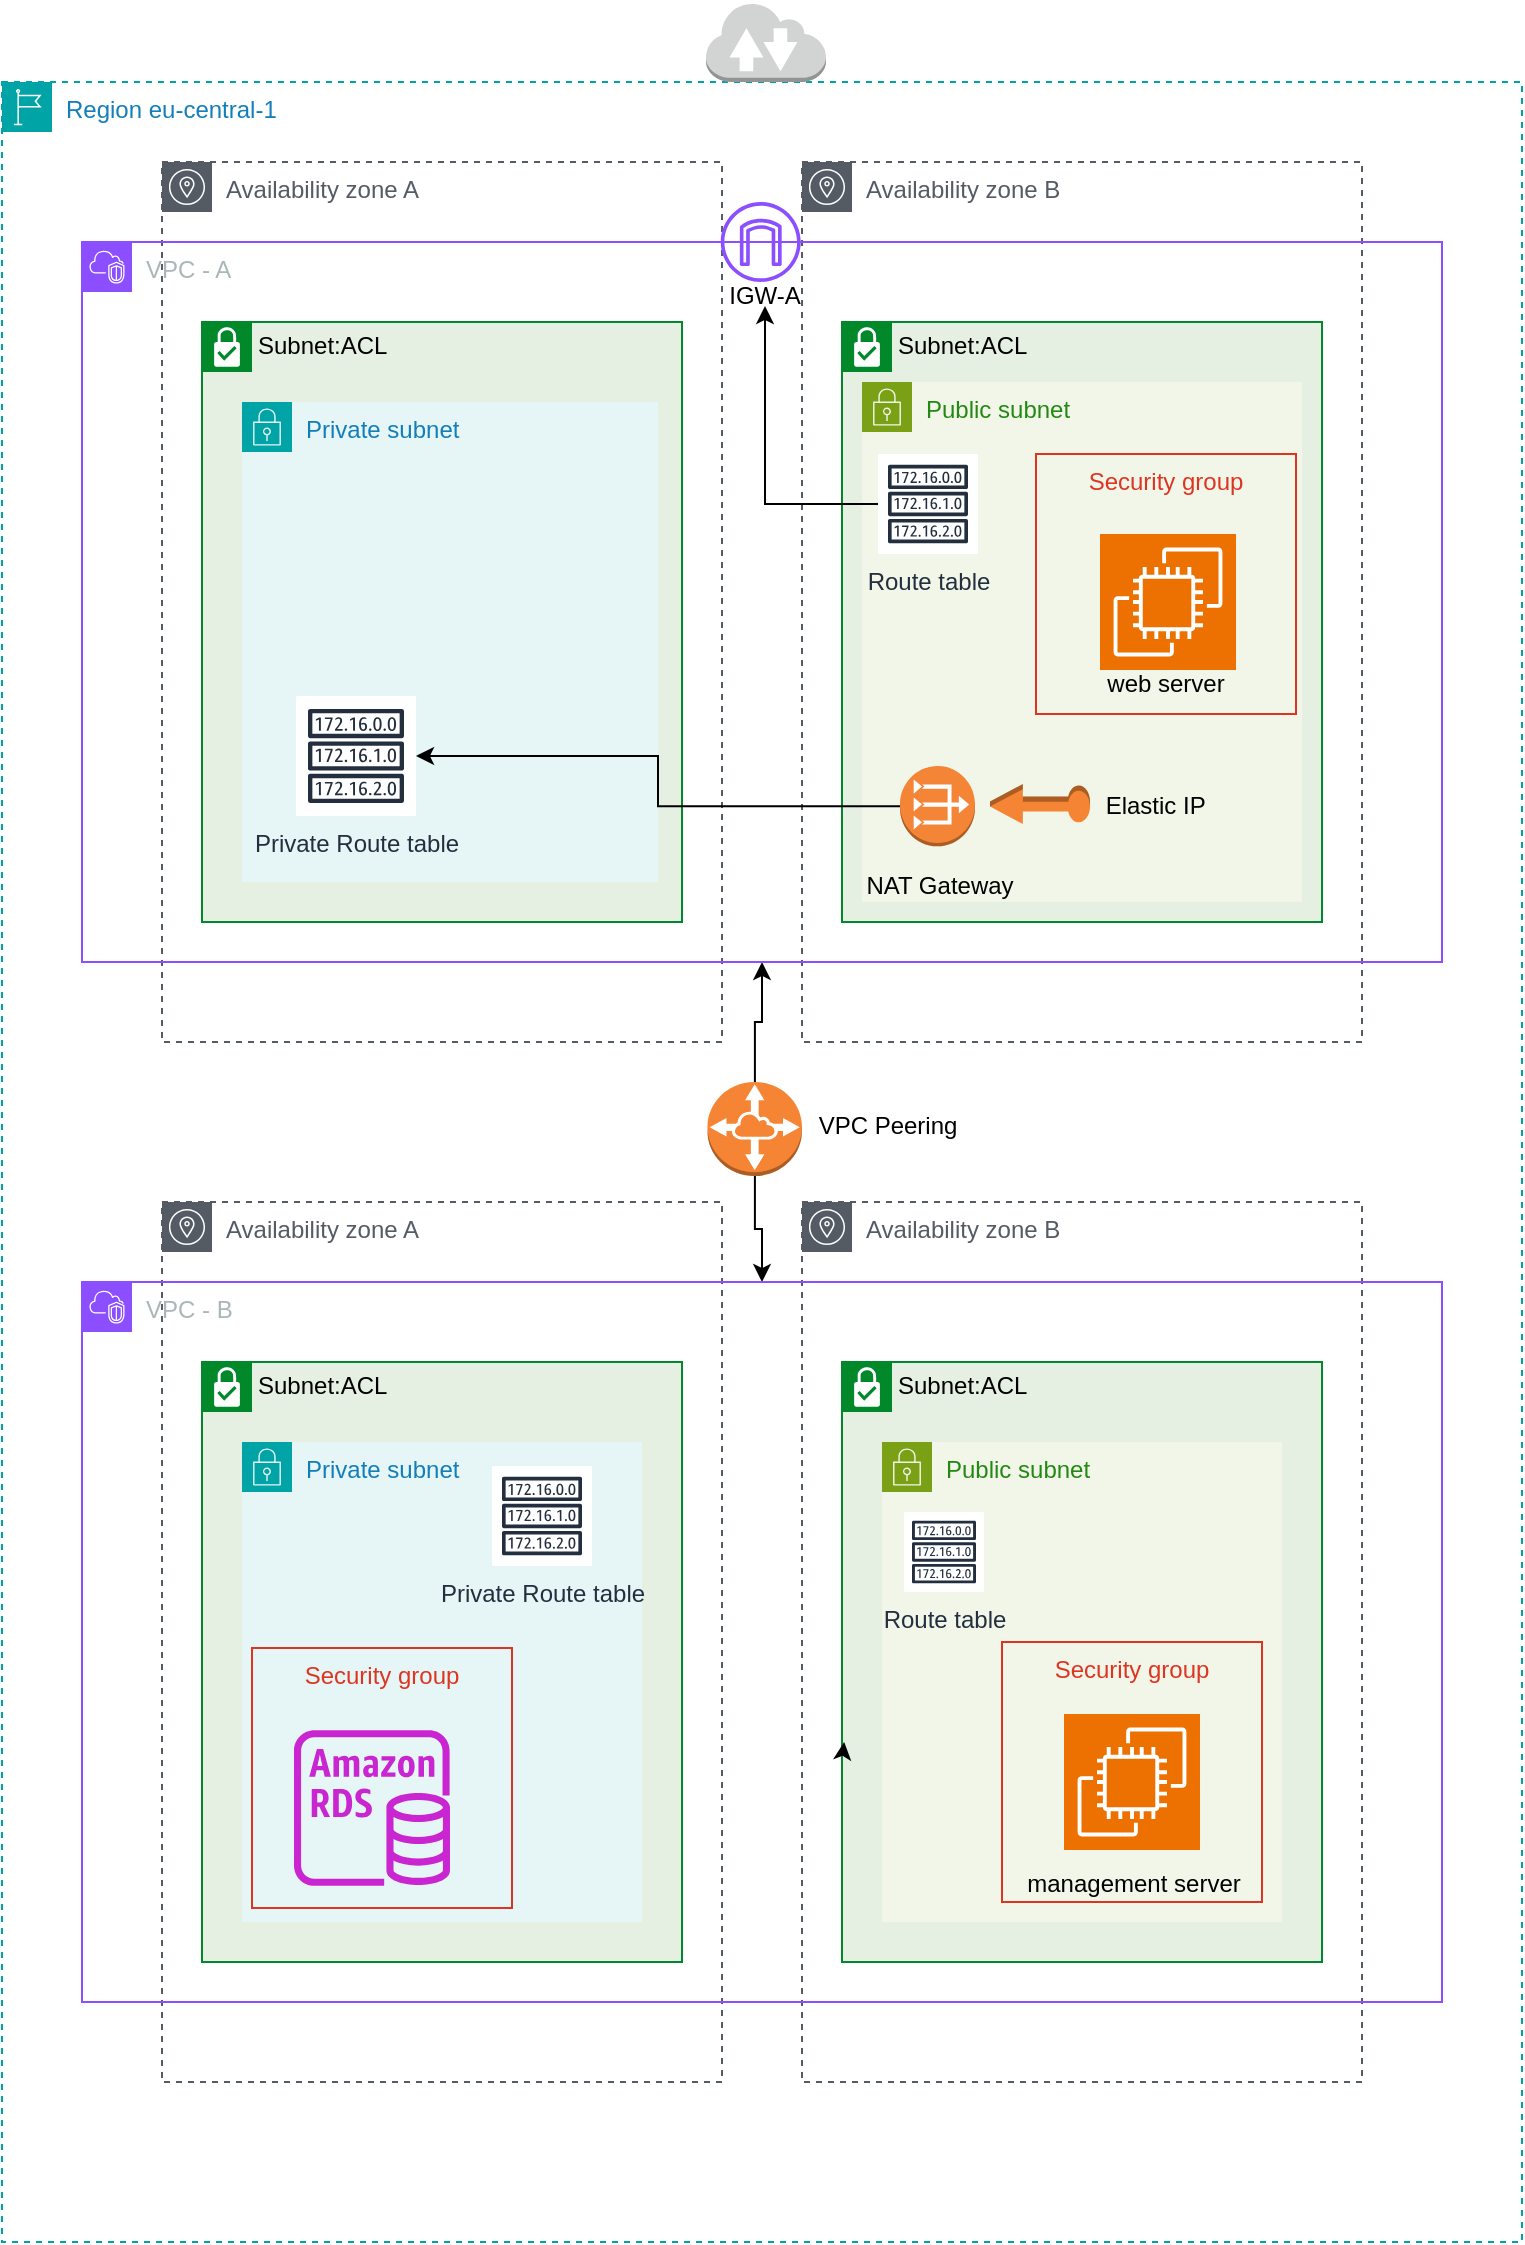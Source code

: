 <mxfile version="22.1.21" type="github">
  <diagram name="Page-1" id="b6D4jz3HzjE1hiPzRdWD">
    <mxGraphModel dx="1872" dy="935" grid="1" gridSize="10" guides="1" tooltips="1" connect="1" arrows="1" fold="1" page="1" pageScale="1" pageWidth="827" pageHeight="1169" math="0" shadow="0">
      <root>
        <mxCell id="0" />
        <mxCell id="1" parent="0" />
        <mxCell id="S3IekiKiwkdov-VBDk4H-1" value="Region eu-central-1" style="points=[[0,0],[0.25,0],[0.5,0],[0.75,0],[1,0],[1,0.25],[1,0.5],[1,0.75],[1,1],[0.75,1],[0.5,1],[0.25,1],[0,1],[0,0.75],[0,0.5],[0,0.25]];outlineConnect=0;gradientColor=none;html=1;whiteSpace=wrap;fontSize=12;fontStyle=0;container=1;pointerEvents=0;collapsible=0;recursiveResize=0;shape=mxgraph.aws4.group;grIcon=mxgraph.aws4.group_region;strokeColor=#00A4A6;fillColor=none;verticalAlign=top;align=left;spacingLeft=30;fontColor=#147EBA;dashed=1;" parent="1" vertex="1">
          <mxGeometry x="40" y="40" width="760" height="1080" as="geometry" />
        </mxCell>
        <mxCell id="S3IekiKiwkdov-VBDk4H-2" value="Availability zone A" style="sketch=0;outlineConnect=0;gradientColor=none;html=1;whiteSpace=wrap;fontSize=12;fontStyle=0;shape=mxgraph.aws4.group;grIcon=mxgraph.aws4.group_availability_zone;strokeColor=#545B64;fillColor=none;verticalAlign=top;align=left;spacingLeft=30;fontColor=#545B64;dashed=1;" parent="S3IekiKiwkdov-VBDk4H-1" vertex="1">
          <mxGeometry x="80" y="40" width="280" height="440" as="geometry" />
        </mxCell>
        <mxCell id="S3IekiKiwkdov-VBDk4H-3" value="Availability zone A" style="sketch=0;outlineConnect=0;gradientColor=none;html=1;whiteSpace=wrap;fontSize=12;fontStyle=0;shape=mxgraph.aws4.group;grIcon=mxgraph.aws4.group_availability_zone;strokeColor=#545B64;fillColor=none;verticalAlign=top;align=left;spacingLeft=30;fontColor=#545B64;dashed=1;" parent="S3IekiKiwkdov-VBDk4H-1" vertex="1">
          <mxGeometry x="80" y="560" width="280" height="440" as="geometry" />
        </mxCell>
        <mxCell id="S3IekiKiwkdov-VBDk4H-4" value="Availability zone B" style="sketch=0;outlineConnect=0;gradientColor=none;html=1;whiteSpace=wrap;fontSize=12;fontStyle=0;shape=mxgraph.aws4.group;grIcon=mxgraph.aws4.group_availability_zone;strokeColor=#545B64;fillColor=none;verticalAlign=top;align=left;spacingLeft=30;fontColor=#545B64;dashed=1;" parent="S3IekiKiwkdov-VBDk4H-1" vertex="1">
          <mxGeometry x="400" y="560" width="280" height="440" as="geometry" />
        </mxCell>
        <mxCell id="S3IekiKiwkdov-VBDk4H-5" value="Availability zone B" style="sketch=0;outlineConnect=0;gradientColor=none;html=1;whiteSpace=wrap;fontSize=12;fontStyle=0;shape=mxgraph.aws4.group;grIcon=mxgraph.aws4.group_availability_zone;strokeColor=#545B64;fillColor=none;verticalAlign=top;align=left;spacingLeft=30;fontColor=#545B64;dashed=1;" parent="S3IekiKiwkdov-VBDk4H-1" vertex="1">
          <mxGeometry x="400" y="40" width="280" height="440" as="geometry" />
        </mxCell>
        <mxCell id="S3IekiKiwkdov-VBDk4H-60" style="edgeStyle=orthogonalEdgeStyle;rounded=0;orthogonalLoop=1;jettySize=auto;html=1;entryX=0.5;entryY=1;entryDx=0;entryDy=0;" parent="S3IekiKiwkdov-VBDk4H-1" source="S3IekiKiwkdov-VBDk4H-6" target="S3IekiKiwkdov-VBDk4H-9" edge="1">
          <mxGeometry relative="1" as="geometry" />
        </mxCell>
        <mxCell id="S3IekiKiwkdov-VBDk4H-62" style="edgeStyle=orthogonalEdgeStyle;rounded=0;orthogonalLoop=1;jettySize=auto;html=1;entryX=0.5;entryY=0;entryDx=0;entryDy=0;" parent="S3IekiKiwkdov-VBDk4H-1" source="S3IekiKiwkdov-VBDk4H-6" target="S3IekiKiwkdov-VBDk4H-10" edge="1">
          <mxGeometry relative="1" as="geometry" />
        </mxCell>
        <mxCell id="S3IekiKiwkdov-VBDk4H-6" value="" style="outlineConnect=0;dashed=0;verticalLabelPosition=bottom;verticalAlign=top;align=center;html=1;shape=mxgraph.aws3.vpc_peering;fillColor=#F58534;gradientColor=none;" parent="S3IekiKiwkdov-VBDk4H-1" vertex="1">
          <mxGeometry x="352.75" y="500" width="47.25" height="47" as="geometry" />
        </mxCell>
        <mxCell id="S3IekiKiwkdov-VBDk4H-9" value="VPC - A" style="points=[[0,0],[0.25,0],[0.5,0],[0.75,0],[1,0],[1,0.25],[1,0.5],[1,0.75],[1,1],[0.75,1],[0.5,1],[0.25,1],[0,1],[0,0.75],[0,0.5],[0,0.25]];outlineConnect=0;gradientColor=none;html=1;whiteSpace=wrap;fontSize=12;fontStyle=0;container=1;pointerEvents=0;collapsible=0;recursiveResize=0;shape=mxgraph.aws4.group;grIcon=mxgraph.aws4.group_vpc2;strokeColor=#8C4FFF;fillColor=none;verticalAlign=top;align=left;spacingLeft=30;fontColor=#AAB7B8;dashed=0;" parent="S3IekiKiwkdov-VBDk4H-1" vertex="1">
          <mxGeometry x="40" y="80" width="680" height="360" as="geometry" />
        </mxCell>
        <mxCell id="S3IekiKiwkdov-VBDk4H-67" value="IGW-A" style="text;html=1;strokeColor=none;fillColor=none;align=center;verticalAlign=middle;whiteSpace=wrap;rounded=0;" parent="S3IekiKiwkdov-VBDk4H-9" vertex="1">
          <mxGeometry x="306" y="22" width="71" height="10" as="geometry" />
        </mxCell>
        <mxCell id="vmjukGU0U_6vCmmB2KWr-9" value="" style="sketch=0;outlineConnect=0;fontColor=#232F3E;gradientColor=none;fillColor=#8C4FFF;strokeColor=none;dashed=0;verticalLabelPosition=bottom;verticalAlign=top;align=center;html=1;fontSize=12;fontStyle=0;aspect=fixed;pointerEvents=1;shape=mxgraph.aws4.internet_gateway;" parent="S3IekiKiwkdov-VBDk4H-9" vertex="1">
          <mxGeometry x="319.38" y="-20" width="40" height="40" as="geometry" />
        </mxCell>
        <mxCell id="S3IekiKiwkdov-VBDk4H-10" value="VPC - B" style="points=[[0,0],[0.25,0],[0.5,0],[0.75,0],[1,0],[1,0.25],[1,0.5],[1,0.75],[1,1],[0.75,1],[0.5,1],[0.25,1],[0,1],[0,0.75],[0,0.5],[0,0.25]];outlineConnect=0;gradientColor=none;html=1;whiteSpace=wrap;fontSize=12;fontStyle=0;container=1;pointerEvents=0;collapsible=0;recursiveResize=0;shape=mxgraph.aws4.group;grIcon=mxgraph.aws4.group_vpc2;strokeColor=#8C4FFF;fillColor=none;verticalAlign=top;align=left;spacingLeft=30;fontColor=#AAB7B8;dashed=0;" parent="S3IekiKiwkdov-VBDk4H-1" vertex="1">
          <mxGeometry x="40" y="600" width="680" height="360" as="geometry" />
        </mxCell>
        <mxCell id="S3IekiKiwkdov-VBDk4H-11" value="Subnet:ACL" style="shape=mxgraph.ibm.box;prType=subnet;fontStyle=0;verticalAlign=top;align=left;spacingLeft=32;spacingTop=4;fillColor=#E6F0E2;rounded=0;whiteSpace=wrap;html=1;strokeColor=#00882B;strokeWidth=1;dashed=0;container=1;spacing=-4;collapsible=0;expand=0;recursiveResize=0;" parent="S3IekiKiwkdov-VBDk4H-10" vertex="1">
          <mxGeometry x="60" y="40" width="240" height="300" as="geometry" />
        </mxCell>
        <mxCell id="S3IekiKiwkdov-VBDk4H-19" value="Private subnet" style="points=[[0,0],[0.25,0],[0.5,0],[0.75,0],[1,0],[1,0.25],[1,0.5],[1,0.75],[1,1],[0.75,1],[0.5,1],[0.25,1],[0,1],[0,0.75],[0,0.5],[0,0.25]];outlineConnect=0;gradientColor=none;html=1;whiteSpace=wrap;fontSize=12;fontStyle=0;container=1;pointerEvents=0;collapsible=0;recursiveResize=0;shape=mxgraph.aws4.group;grIcon=mxgraph.aws4.group_security_group;grStroke=0;strokeColor=#00A4A6;fillColor=#E6F6F7;verticalAlign=top;align=left;spacingLeft=30;fontColor=#147EBA;dashed=0;" parent="S3IekiKiwkdov-VBDk4H-11" vertex="1">
          <mxGeometry x="20" y="40" width="200" height="240" as="geometry" />
        </mxCell>
        <mxCell id="S3IekiKiwkdov-VBDk4H-21" value="Security group" style="fillColor=none;strokeColor=#DD3522;verticalAlign=top;fontStyle=0;fontColor=#DD3522;whiteSpace=wrap;html=1;" parent="S3IekiKiwkdov-VBDk4H-19" vertex="1">
          <mxGeometry x="5" y="103" width="130" height="130" as="geometry" />
        </mxCell>
        <mxCell id="S3IekiKiwkdov-VBDk4H-20" value="" style="sketch=0;outlineConnect=0;fontColor=#232F3E;gradientColor=none;fillColor=#C925D1;strokeColor=none;dashed=0;verticalLabelPosition=bottom;verticalAlign=top;align=center;html=1;fontSize=12;fontStyle=0;aspect=fixed;pointerEvents=1;shape=mxgraph.aws4.rds_instance;" parent="S3IekiKiwkdov-VBDk4H-11" vertex="1">
          <mxGeometry x="46" y="184" width="78" height="78" as="geometry" />
        </mxCell>
        <mxCell id="S3IekiKiwkdov-VBDk4H-59" value="Private Route table" style="sketch=0;outlineConnect=0;fontColor=#232F3E;gradientColor=none;strokeColor=#232F3E;fillColor=#ffffff;dashed=0;verticalLabelPosition=bottom;verticalAlign=top;align=center;html=1;fontSize=12;fontStyle=0;aspect=fixed;shape=mxgraph.aws4.resourceIcon;resIcon=mxgraph.aws4.route_table;" parent="S3IekiKiwkdov-VBDk4H-11" vertex="1">
          <mxGeometry x="145" y="52" width="50" height="50" as="geometry" />
        </mxCell>
        <mxCell id="S3IekiKiwkdov-VBDk4H-13" value="Subnet:ACL" style="shape=mxgraph.ibm.box;prType=subnet;fontStyle=0;verticalAlign=top;align=left;spacingLeft=32;spacingTop=4;fillColor=#E6F0E2;rounded=0;whiteSpace=wrap;html=1;strokeColor=#00882B;strokeWidth=1;dashed=0;container=1;spacing=-4;collapsible=0;expand=0;recursiveResize=0;" parent="S3IekiKiwkdov-VBDk4H-1" vertex="1">
          <mxGeometry x="100" y="120" width="240" height="300" as="geometry" />
        </mxCell>
        <mxCell id="S3IekiKiwkdov-VBDk4H-15" value="Private subnet" style="points=[[0,0],[0.25,0],[0.5,0],[0.75,0],[1,0],[1,0.25],[1,0.5],[1,0.75],[1,1],[0.75,1],[0.5,1],[0.25,1],[0,1],[0,0.75],[0,0.5],[0,0.25]];outlineConnect=0;gradientColor=none;html=1;whiteSpace=wrap;fontSize=12;fontStyle=0;container=1;pointerEvents=0;collapsible=0;recursiveResize=0;shape=mxgraph.aws4.group;grIcon=mxgraph.aws4.group_security_group;grStroke=0;strokeColor=#00A4A6;fillColor=#E6F6F7;verticalAlign=top;align=left;spacingLeft=30;fontColor=#147EBA;dashed=0;" parent="S3IekiKiwkdov-VBDk4H-13" vertex="1">
          <mxGeometry x="20" y="40" width="208" height="240" as="geometry" />
        </mxCell>
        <mxCell id="S3IekiKiwkdov-VBDk4H-55" value="Private Route table" style="sketch=0;outlineConnect=0;fontColor=#232F3E;gradientColor=none;strokeColor=#232F3E;fillColor=#ffffff;dashed=0;verticalLabelPosition=bottom;verticalAlign=top;align=center;html=1;fontSize=12;fontStyle=0;aspect=fixed;shape=mxgraph.aws4.resourceIcon;resIcon=mxgraph.aws4.route_table;" parent="S3IekiKiwkdov-VBDk4H-13" vertex="1">
          <mxGeometry x="47" y="187" width="60" height="60" as="geometry" />
        </mxCell>
        <mxCell id="S3IekiKiwkdov-VBDk4H-14" value="Subnet:ACL" style="shape=mxgraph.ibm.box;prType=subnet;fontStyle=0;verticalAlign=top;align=left;spacingLeft=32;spacingTop=4;fillColor=#E6F0E2;rounded=0;whiteSpace=wrap;html=1;strokeColor=#00882B;strokeWidth=1;dashed=0;container=1;spacing=-4;collapsible=0;expand=0;recursiveResize=0;" parent="S3IekiKiwkdov-VBDk4H-1" vertex="1">
          <mxGeometry x="420" y="640" width="240" height="300" as="geometry" />
        </mxCell>
        <mxCell id="S3IekiKiwkdov-VBDk4H-23" value="Public subnet" style="points=[[0,0],[0.25,0],[0.5,0],[0.75,0],[1,0],[1,0.25],[1,0.5],[1,0.75],[1,1],[0.75,1],[0.5,1],[0.25,1],[0,1],[0,0.75],[0,0.5],[0,0.25]];outlineConnect=0;gradientColor=none;html=1;whiteSpace=wrap;fontSize=12;fontStyle=0;container=1;pointerEvents=0;collapsible=0;recursiveResize=0;shape=mxgraph.aws4.group;grIcon=mxgraph.aws4.group_security_group;grStroke=0;strokeColor=#7AA116;fillColor=#F2F6E8;verticalAlign=top;align=left;spacingLeft=30;fontColor=#248814;dashed=0;" parent="S3IekiKiwkdov-VBDk4H-14" vertex="1">
          <mxGeometry x="20" y="40" width="200" height="240" as="geometry" />
        </mxCell>
        <mxCell id="S3IekiKiwkdov-VBDk4H-32" value="" style="group" parent="S3IekiKiwkdov-VBDk4H-14" vertex="1" connectable="0">
          <mxGeometry x="80" y="140" width="130" height="136" as="geometry" />
        </mxCell>
        <mxCell id="S3IekiKiwkdov-VBDk4H-30" value="Security group" style="fillColor=none;strokeColor=#DD3522;verticalAlign=top;fontStyle=0;fontColor=#DD3522;whiteSpace=wrap;html=1;" parent="S3IekiKiwkdov-VBDk4H-32" vertex="1">
          <mxGeometry width="130" height="130" as="geometry" />
        </mxCell>
        <mxCell id="S3IekiKiwkdov-VBDk4H-28" value="" style="sketch=0;points=[[0,0,0],[0.25,0,0],[0.5,0,0],[0.75,0,0],[1,0,0],[0,1,0],[0.25,1,0],[0.5,1,0],[0.75,1,0],[1,1,0],[0,0.25,0],[0,0.5,0],[0,0.75,0],[1,0.25,0],[1,0.5,0],[1,0.75,0]];outlineConnect=0;fontColor=#232F3E;fillColor=#ED7100;strokeColor=#ffffff;dashed=0;verticalLabelPosition=bottom;verticalAlign=top;align=center;html=1;fontSize=12;fontStyle=0;aspect=fixed;shape=mxgraph.aws4.resourceIcon;resIcon=mxgraph.aws4.ec2;" parent="S3IekiKiwkdov-VBDk4H-32" vertex="1">
          <mxGeometry x="31" y="36" width="68" height="68" as="geometry" />
        </mxCell>
        <mxCell id="S3IekiKiwkdov-VBDk4H-29" value="management server" style="text;html=1;strokeColor=none;fillColor=none;align=center;verticalAlign=middle;whiteSpace=wrap;rounded=0;" parent="S3IekiKiwkdov-VBDk4H-32" vertex="1">
          <mxGeometry x="11" y="106" width="110" height="30" as="geometry" />
        </mxCell>
        <mxCell id="S3IekiKiwkdov-VBDk4H-51" value="Route table" style="sketch=0;outlineConnect=0;fontColor=#232F3E;gradientColor=none;strokeColor=#232F3E;fillColor=#ffffff;dashed=0;verticalLabelPosition=bottom;verticalAlign=top;align=center;html=1;fontSize=12;fontStyle=0;aspect=fixed;shape=mxgraph.aws4.resourceIcon;resIcon=mxgraph.aws4.route_table;" parent="S3IekiKiwkdov-VBDk4H-14" vertex="1">
          <mxGeometry x="31" y="75" width="40" height="40" as="geometry" />
        </mxCell>
        <mxCell id="S3IekiKiwkdov-VBDk4H-12" value="Subnet:ACL" style="shape=mxgraph.ibm.box;prType=subnet;fontStyle=0;verticalAlign=top;align=left;spacingLeft=32;spacingTop=4;fillColor=#E6F0E2;rounded=0;whiteSpace=wrap;html=1;strokeColor=#00882B;strokeWidth=1;dashed=0;container=1;spacing=-4;collapsible=0;expand=0;recursiveResize=0;" parent="S3IekiKiwkdov-VBDk4H-1" vertex="1">
          <mxGeometry x="420" y="120" width="240" height="300" as="geometry" />
        </mxCell>
        <mxCell id="S3IekiKiwkdov-VBDk4H-22" value="Public subnet" style="points=[[0,0],[0.25,0],[0.5,0],[0.75,0],[1,0],[1,0.25],[1,0.5],[1,0.75],[1,1],[0.75,1],[0.5,1],[0.25,1],[0,1],[0,0.75],[0,0.5],[0,0.25]];outlineConnect=0;gradientColor=none;html=1;whiteSpace=wrap;fontSize=12;fontStyle=0;container=1;pointerEvents=0;collapsible=0;recursiveResize=0;shape=mxgraph.aws4.group;grIcon=mxgraph.aws4.group_security_group;grStroke=0;strokeColor=#7AA116;fillColor=#F2F6E8;verticalAlign=top;align=left;spacingLeft=30;fontColor=#248814;dashed=0;" parent="S3IekiKiwkdov-VBDk4H-12" vertex="1">
          <mxGeometry x="10" y="30" width="220" height="260" as="geometry" />
        </mxCell>
        <mxCell id="S3IekiKiwkdov-VBDk4H-36" value="Elastic IP&amp;nbsp;&lt;br&gt;" style="text;html=1;align=center;verticalAlign=middle;resizable=0;points=[];autosize=1;strokeColor=none;fillColor=none;rotation=0;" parent="S3IekiKiwkdov-VBDk4H-22" vertex="1">
          <mxGeometry x="108" y="196.999" width="80" height="30" as="geometry" />
        </mxCell>
        <mxCell id="S3IekiKiwkdov-VBDk4H-27" value="" style="group" parent="S3IekiKiwkdov-VBDk4H-12" vertex="1" connectable="0">
          <mxGeometry x="97" y="66" width="130" height="130" as="geometry" />
        </mxCell>
        <mxCell id="S3IekiKiwkdov-VBDk4H-25" value="Security group" style="fillColor=none;strokeColor=#DD3522;verticalAlign=top;fontStyle=0;fontColor=#DD3522;whiteSpace=wrap;html=1;" parent="S3IekiKiwkdov-VBDk4H-27" vertex="1">
          <mxGeometry width="130" height="130" as="geometry" />
        </mxCell>
        <mxCell id="S3IekiKiwkdov-VBDk4H-24" value="" style="sketch=0;points=[[0,0,0],[0.25,0,0],[0.5,0,0],[0.75,0,0],[1,0,0],[0,1,0],[0.25,1,0],[0.5,1,0],[0.75,1,0],[1,1,0],[0,0.25,0],[0,0.5,0],[0,0.75,0],[1,0.25,0],[1,0.5,0],[1,0.75,0]];outlineConnect=0;fontColor=#232F3E;fillColor=#ED7100;strokeColor=#ffffff;dashed=0;verticalLabelPosition=bottom;verticalAlign=top;align=center;html=1;fontSize=12;fontStyle=0;aspect=fixed;shape=mxgraph.aws4.resourceIcon;resIcon=mxgraph.aws4.ec2;" parent="S3IekiKiwkdov-VBDk4H-27" vertex="1">
          <mxGeometry x="32" y="40" width="68" height="68" as="geometry" />
        </mxCell>
        <mxCell id="S3IekiKiwkdov-VBDk4H-26" value="web server" style="text;html=1;strokeColor=none;fillColor=none;align=center;verticalAlign=middle;whiteSpace=wrap;rounded=0;" parent="S3IekiKiwkdov-VBDk4H-27" vertex="1">
          <mxGeometry x="30" y="100" width="70" height="30" as="geometry" />
        </mxCell>
        <mxCell id="S3IekiKiwkdov-VBDk4H-49" value="Route table" style="sketch=0;outlineConnect=0;fontColor=#232F3E;gradientColor=none;strokeColor=#232F3E;fillColor=#ffffff;dashed=0;verticalLabelPosition=bottom;verticalAlign=top;align=center;html=1;fontSize=12;fontStyle=0;aspect=fixed;shape=mxgraph.aws4.resourceIcon;resIcon=mxgraph.aws4.route_table;" parent="S3IekiKiwkdov-VBDk4H-12" vertex="1">
          <mxGeometry x="18" y="66" width="50" height="50" as="geometry" />
        </mxCell>
        <mxCell id="S3IekiKiwkdov-VBDk4H-39" value="" style="group" parent="S3IekiKiwkdov-VBDk4H-12" vertex="1" connectable="0">
          <mxGeometry x="-6" y="222" width="100" height="79" as="geometry" />
        </mxCell>
        <mxCell id="S3IekiKiwkdov-VBDk4H-37" value="" style="outlineConnect=0;dashed=0;verticalLabelPosition=bottom;verticalAlign=top;align=center;html=1;shape=mxgraph.aws3.vpc_nat_gateway;fillColor=#F58536;gradientColor=none;" parent="S3IekiKiwkdov-VBDk4H-39" vertex="1">
          <mxGeometry x="35" width="37.5" height="40.169" as="geometry" />
        </mxCell>
        <mxCell id="S3IekiKiwkdov-VBDk4H-38" value="NAT Gateway" style="text;html=1;strokeColor=none;fillColor=none;align=center;verticalAlign=middle;whiteSpace=wrap;rounded=0;" parent="S3IekiKiwkdov-VBDk4H-39" vertex="1">
          <mxGeometry x="10" y="40" width="90" height="39" as="geometry" />
        </mxCell>
        <mxCell id="S3IekiKiwkdov-VBDk4H-35" value="" style="outlineConnect=0;dashed=0;verticalLabelPosition=bottom;verticalAlign=top;align=center;html=1;shape=mxgraph.aws3.elastic_ip;fillColor=#F58534;gradientColor=none;rotation=-180;" parent="S3IekiKiwkdov-VBDk4H-12" vertex="1">
          <mxGeometry x="74" y="230.999" width="50" height="20" as="geometry" />
        </mxCell>
        <mxCell id="S3IekiKiwkdov-VBDk4H-58" style="edgeStyle=orthogonalEdgeStyle;rounded=0;orthogonalLoop=1;jettySize=auto;html=1;" parent="S3IekiKiwkdov-VBDk4H-1" source="S3IekiKiwkdov-VBDk4H-37" target="S3IekiKiwkdov-VBDk4H-55" edge="1">
          <mxGeometry relative="1" as="geometry" />
        </mxCell>
        <mxCell id="S3IekiKiwkdov-VBDk4H-63" value="VPC Peering&lt;br&gt;" style="text;html=1;strokeColor=none;fillColor=none;align=center;verticalAlign=middle;whiteSpace=wrap;rounded=0;" parent="S3IekiKiwkdov-VBDk4H-1" vertex="1">
          <mxGeometry x="393" y="509" width="100" height="25" as="geometry" />
        </mxCell>
        <mxCell id="6G9l5TmCZ_XzWNABy3UR-1" style="edgeStyle=orthogonalEdgeStyle;rounded=0;orthogonalLoop=1;jettySize=auto;html=1;entryX=0.5;entryY=1;entryDx=0;entryDy=0;" edge="1" parent="S3IekiKiwkdov-VBDk4H-1" source="S3IekiKiwkdov-VBDk4H-49" target="S3IekiKiwkdov-VBDk4H-67">
          <mxGeometry relative="1" as="geometry" />
        </mxCell>
        <mxCell id="6G9l5TmCZ_XzWNABy3UR-2" value="" style="edgeStyle=orthogonalEdgeStyle;rounded=0;orthogonalLoop=1;jettySize=auto;html=1;" edge="1" parent="S3IekiKiwkdov-VBDk4H-1">
          <mxGeometry relative="1" as="geometry">
            <mxPoint x="420.533" y="835" as="sourcePoint" />
            <mxPoint x="421.067" y="830.0" as="targetPoint" />
          </mxGeometry>
        </mxCell>
        <mxCell id="S3IekiKiwkdov-VBDk4H-65" value="" style="outlineConnect=0;dashed=0;verticalLabelPosition=bottom;verticalAlign=top;align=center;html=1;shape=mxgraph.aws3.internet_2;fillColor=#D2D3D3;gradientColor=none;" parent="1" vertex="1">
          <mxGeometry x="392" width="60" height="40" as="geometry" />
        </mxCell>
      </root>
    </mxGraphModel>
  </diagram>
</mxfile>

